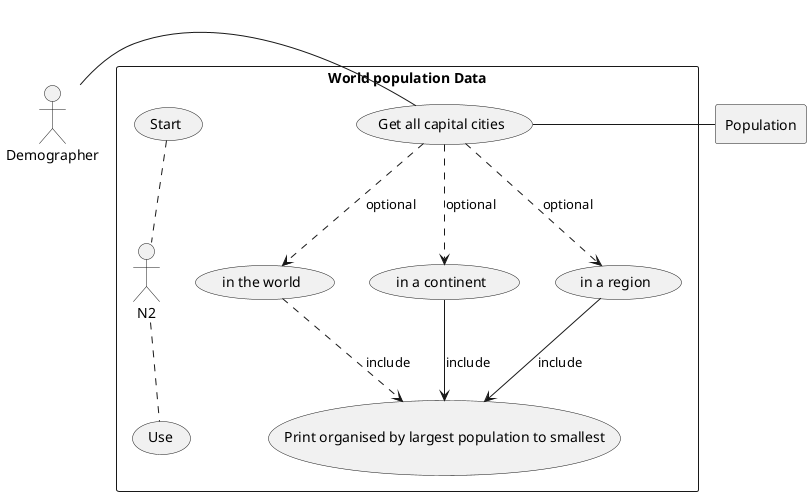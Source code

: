 @startuml
actor AL as "Demographer"

rectangle Population

rectangle "World population Data" {
	usecase UC1 as "Get all capital cities"
	usecase UC1.1 as "in the world"
	usecase UC1.2 as "in a continent"
	usecase UC1.3 as "in a region"

	usecase UCa as "Print organised by largest population to smallest"
(Start) .. N2
N2 .. (Use)
AL - UC1
UC1 ..> UC1.1 : optional
    UC1.1 ..>UCa : include
UC1 ..> UC1.2 : optional
    UC1.2 --> UCa : include
UC1 ..> UC1.3 : optional
    UC1.3 --> UCa : include
UC1 - Population
@enduml